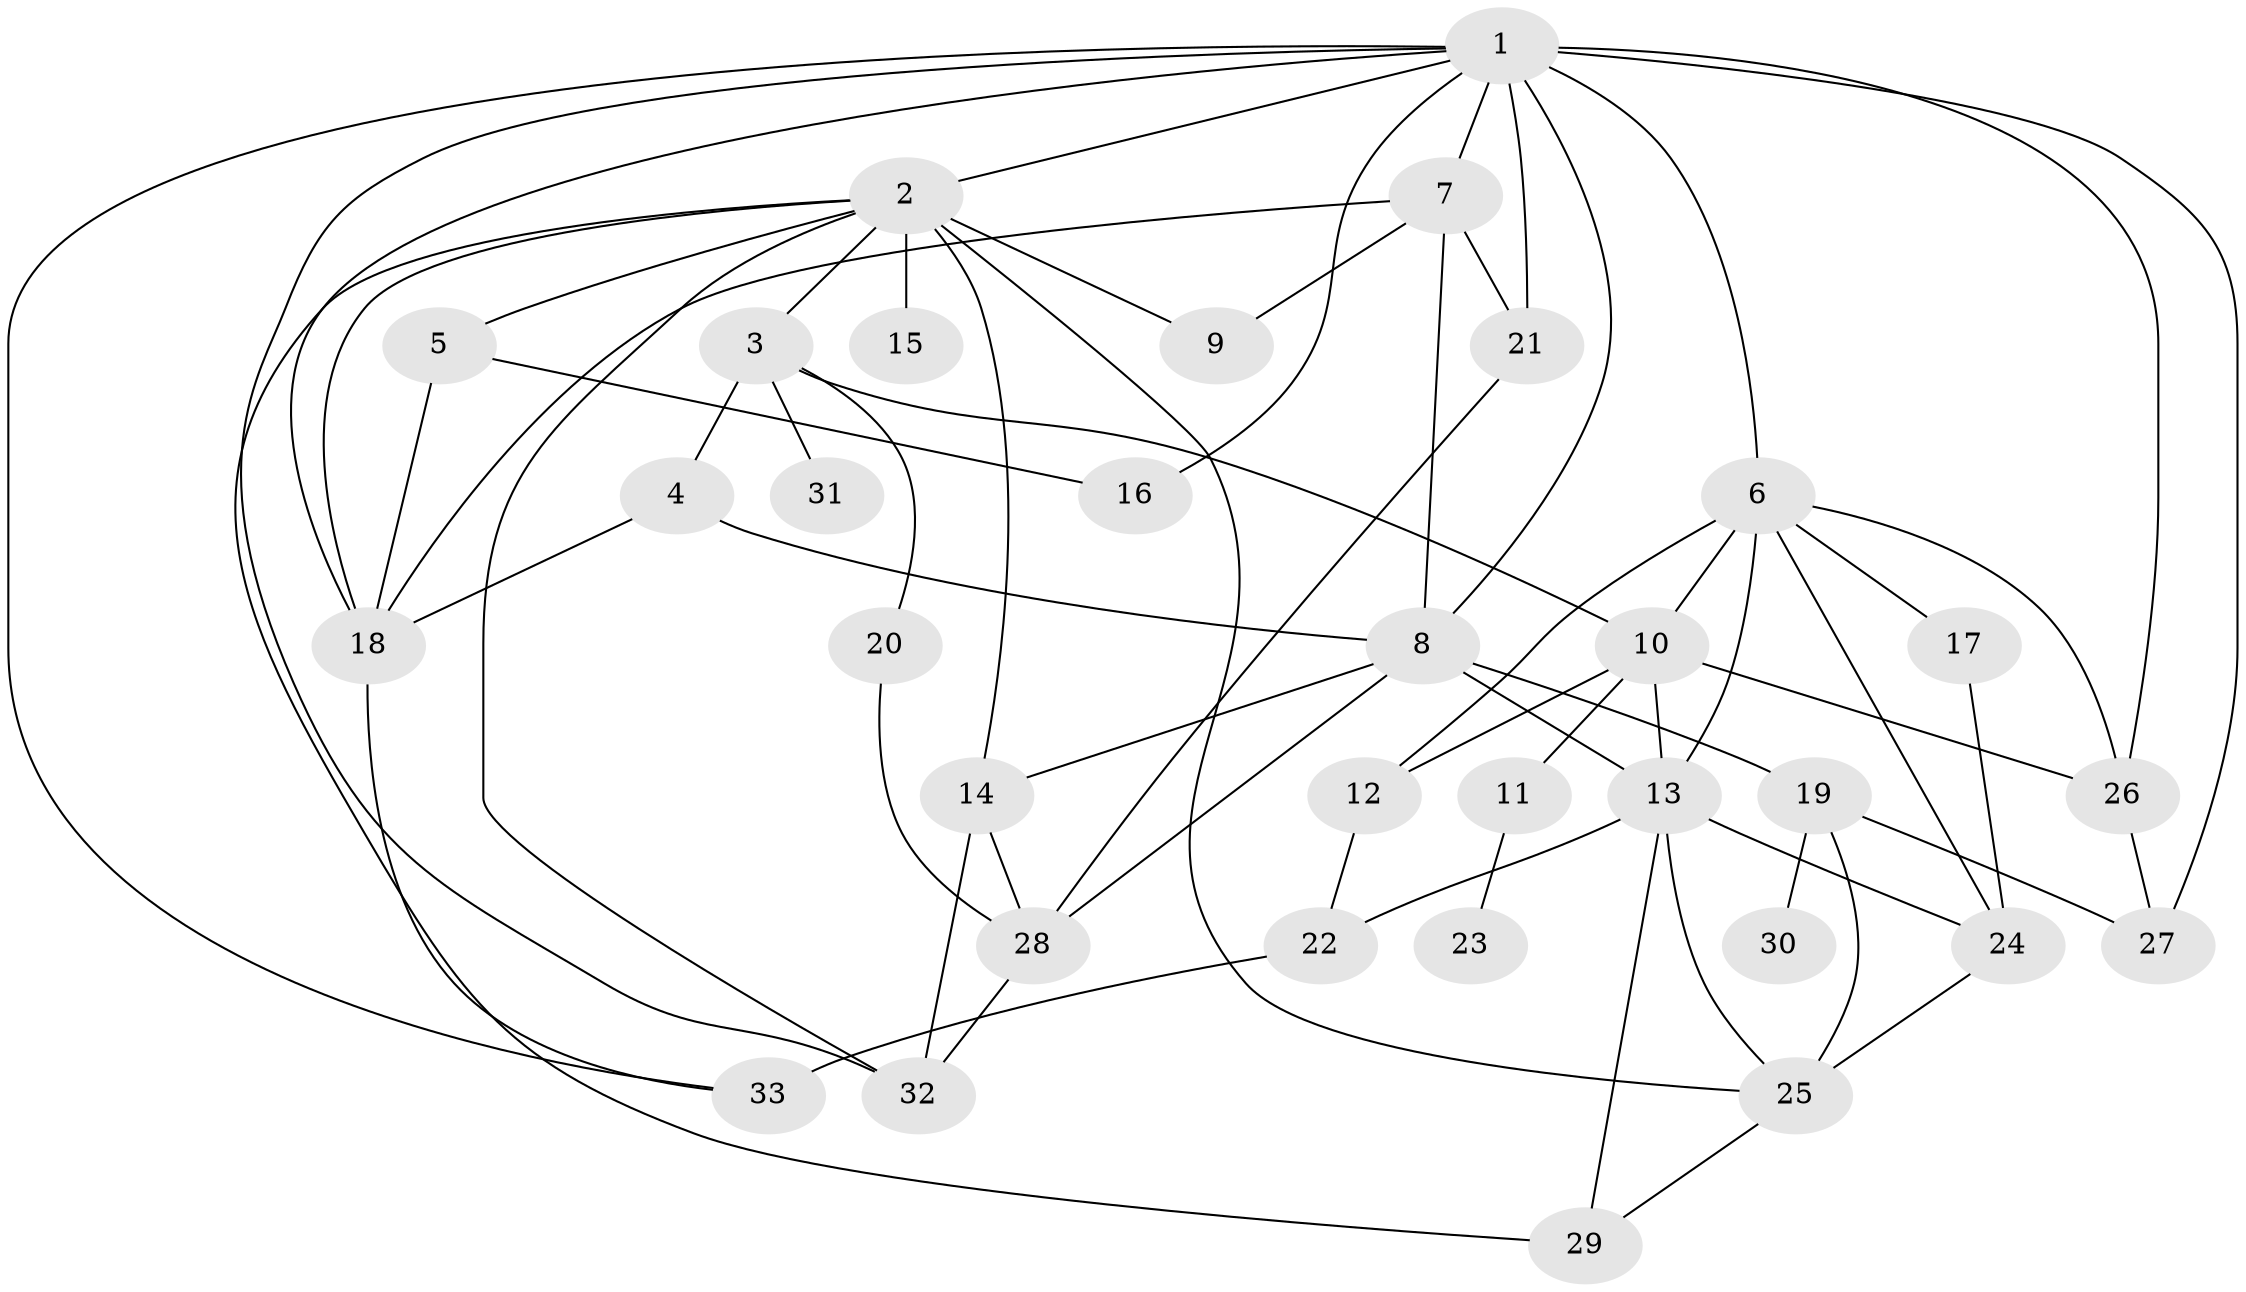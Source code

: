 // original degree distribution, {5: 0.0761904761904762, 9: 0.009523809523809525, 4: 0.1619047619047619, 8: 0.01904761904761905, 3: 0.18095238095238095, 2: 0.3047619047619048, 1: 0.22857142857142856, 6: 0.01904761904761905}
// Generated by graph-tools (version 1.1) at 2025/48/03/04/25 22:48:46]
// undirected, 33 vertices, 66 edges
graph export_dot {
  node [color=gray90,style=filled];
  1;
  2;
  3;
  4;
  5;
  6;
  7;
  8;
  9;
  10;
  11;
  12;
  13;
  14;
  15;
  16;
  17;
  18;
  19;
  20;
  21;
  22;
  23;
  24;
  25;
  26;
  27;
  28;
  29;
  30;
  31;
  32;
  33;
  1 -- 2 [weight=2.0];
  1 -- 6 [weight=2.0];
  1 -- 7 [weight=1.0];
  1 -- 8 [weight=2.0];
  1 -- 16 [weight=1.0];
  1 -- 18 [weight=1.0];
  1 -- 21 [weight=1.0];
  1 -- 26 [weight=1.0];
  1 -- 27 [weight=1.0];
  1 -- 32 [weight=1.0];
  1 -- 33 [weight=1.0];
  2 -- 3 [weight=1.0];
  2 -- 5 [weight=1.0];
  2 -- 9 [weight=1.0];
  2 -- 14 [weight=1.0];
  2 -- 15 [weight=1.0];
  2 -- 18 [weight=1.0];
  2 -- 25 [weight=1.0];
  2 -- 29 [weight=1.0];
  2 -- 32 [weight=1.0];
  3 -- 4 [weight=1.0];
  3 -- 10 [weight=1.0];
  3 -- 20 [weight=1.0];
  3 -- 31 [weight=1.0];
  4 -- 8 [weight=1.0];
  4 -- 18 [weight=1.0];
  5 -- 16 [weight=1.0];
  5 -- 18 [weight=1.0];
  6 -- 10 [weight=1.0];
  6 -- 12 [weight=1.0];
  6 -- 13 [weight=1.0];
  6 -- 17 [weight=1.0];
  6 -- 24 [weight=1.0];
  6 -- 26 [weight=1.0];
  7 -- 8 [weight=1.0];
  7 -- 9 [weight=2.0];
  7 -- 18 [weight=1.0];
  7 -- 21 [weight=1.0];
  8 -- 13 [weight=1.0];
  8 -- 14 [weight=1.0];
  8 -- 19 [weight=1.0];
  8 -- 28 [weight=1.0];
  10 -- 11 [weight=1.0];
  10 -- 12 [weight=1.0];
  10 -- 13 [weight=1.0];
  10 -- 26 [weight=1.0];
  11 -- 23 [weight=1.0];
  12 -- 22 [weight=1.0];
  13 -- 22 [weight=1.0];
  13 -- 24 [weight=1.0];
  13 -- 25 [weight=1.0];
  13 -- 29 [weight=1.0];
  14 -- 28 [weight=1.0];
  14 -- 32 [weight=1.0];
  17 -- 24 [weight=1.0];
  18 -- 33 [weight=1.0];
  19 -- 25 [weight=1.0];
  19 -- 27 [weight=1.0];
  19 -- 30 [weight=1.0];
  20 -- 28 [weight=1.0];
  21 -- 28 [weight=1.0];
  22 -- 33 [weight=3.0];
  24 -- 25 [weight=2.0];
  25 -- 29 [weight=1.0];
  26 -- 27 [weight=1.0];
  28 -- 32 [weight=1.0];
}
